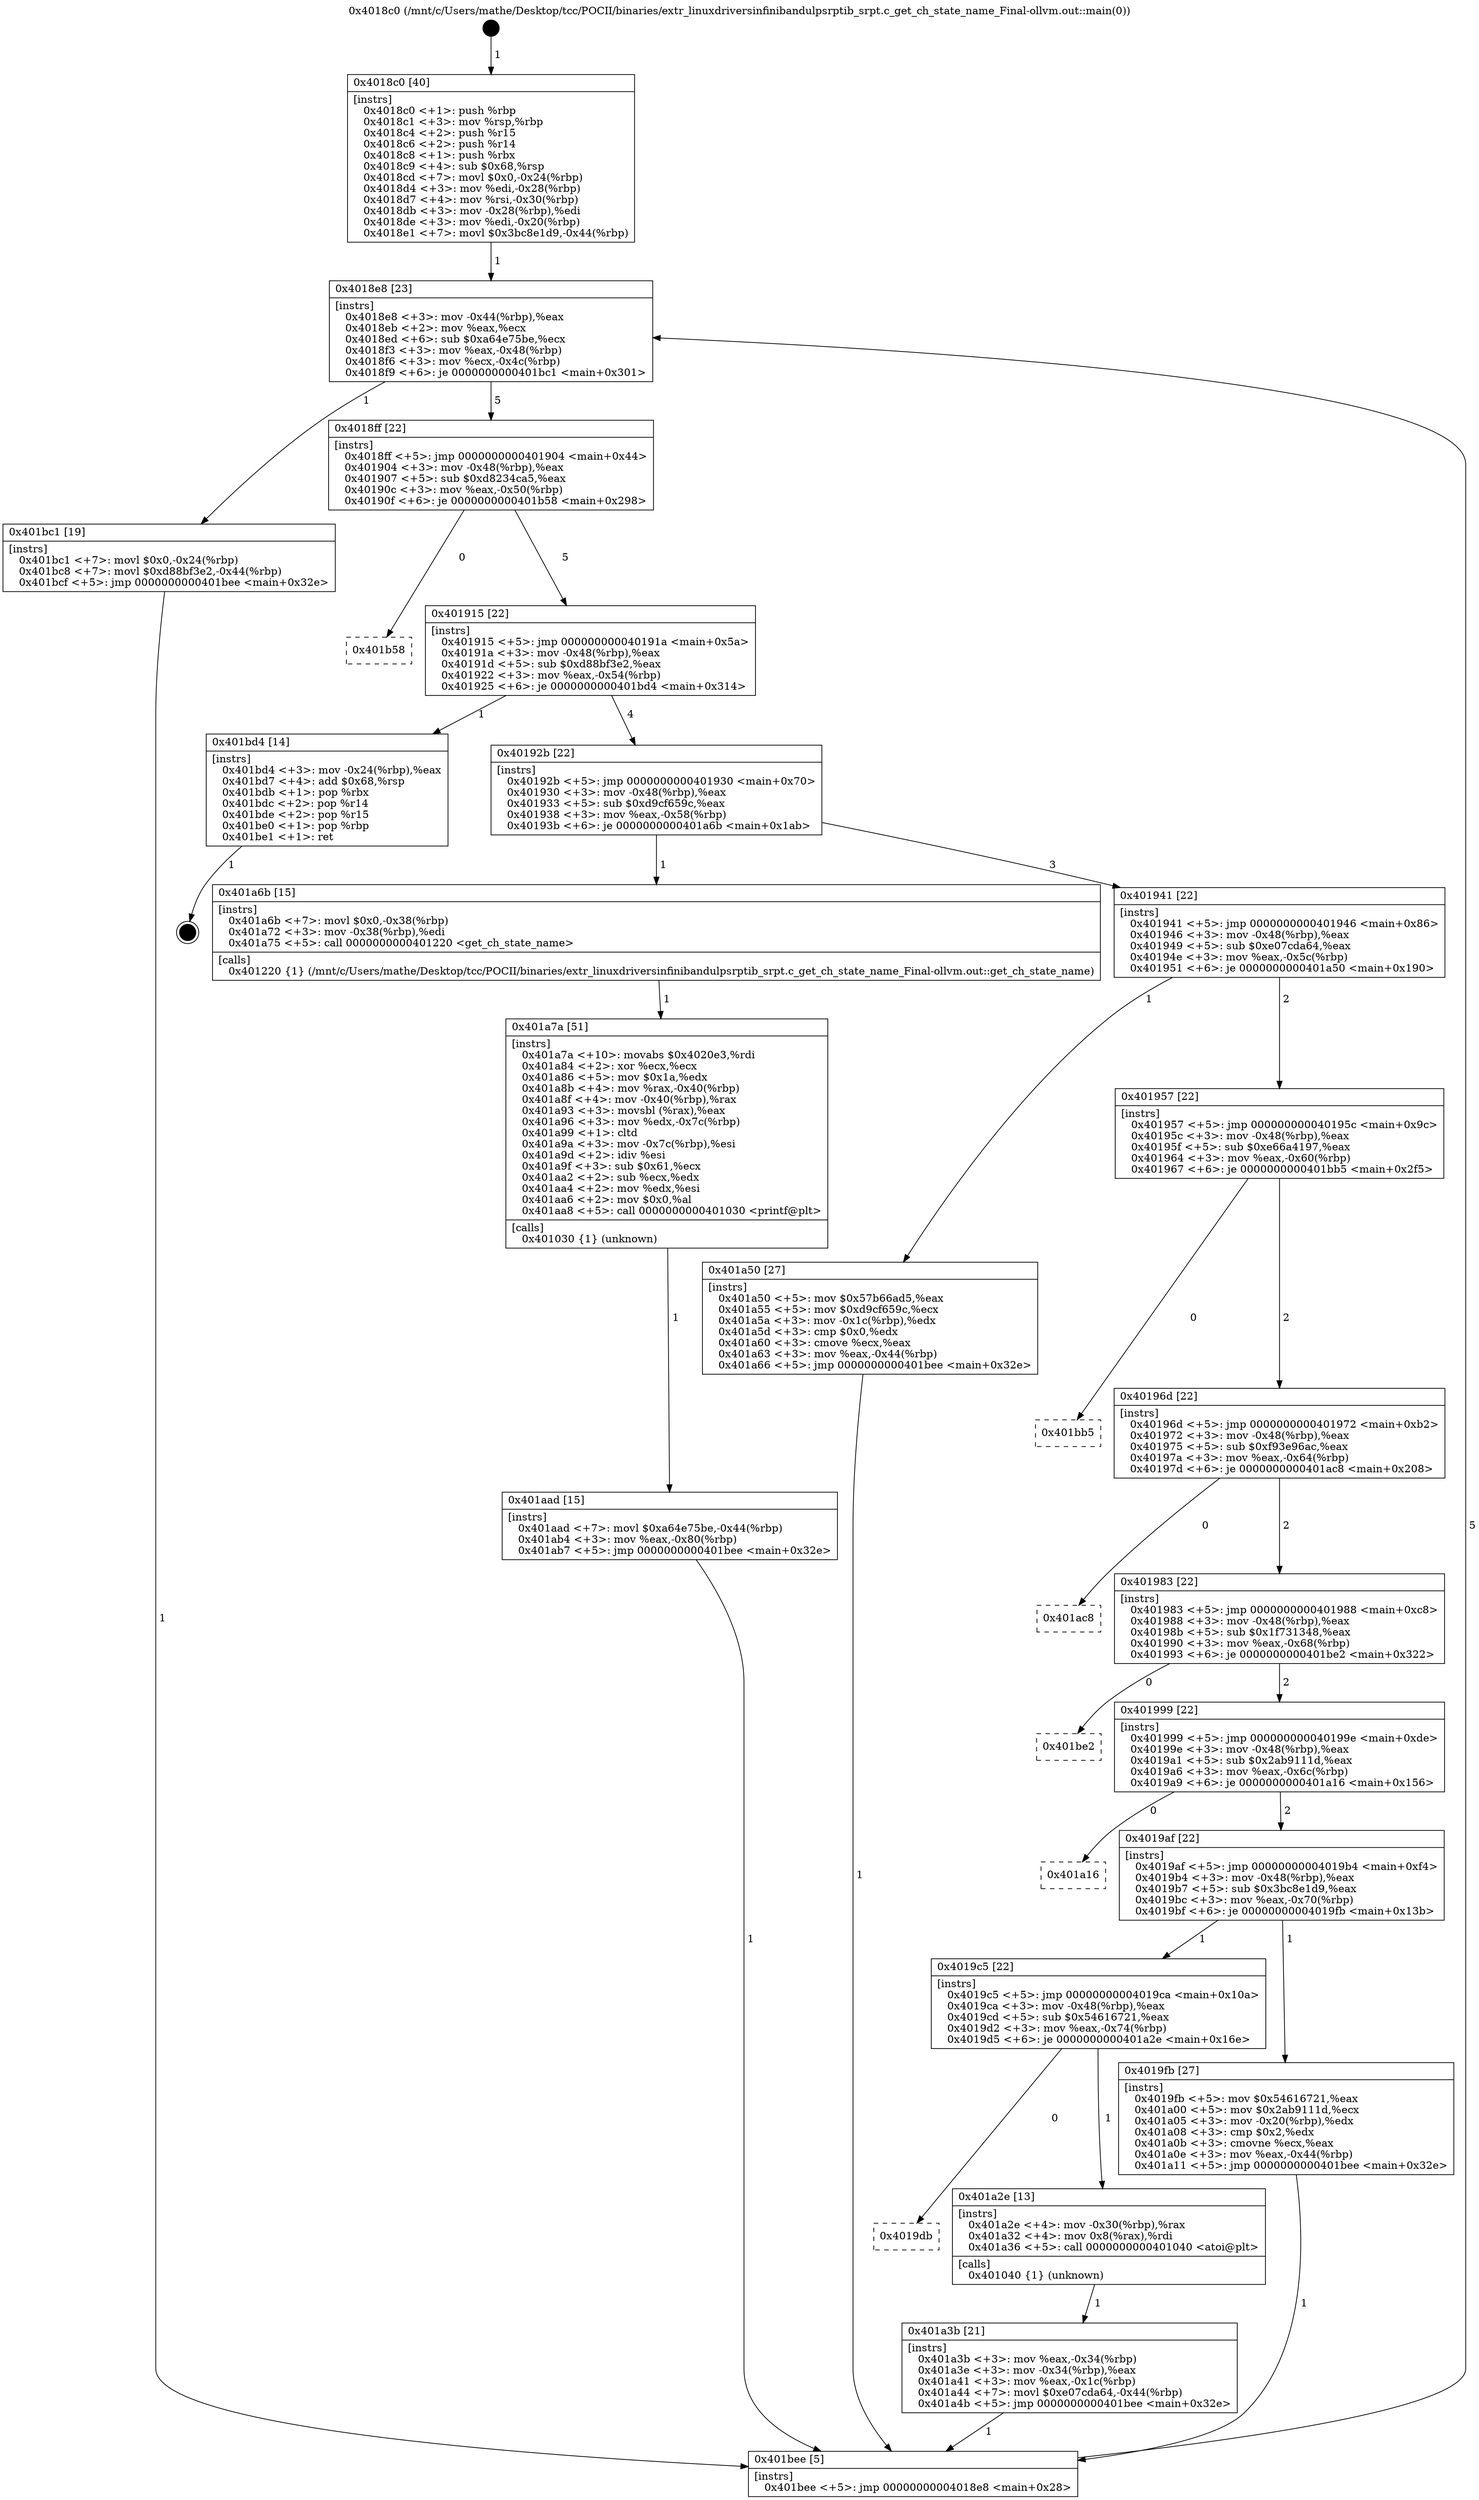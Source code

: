 digraph "0x4018c0" {
  label = "0x4018c0 (/mnt/c/Users/mathe/Desktop/tcc/POCII/binaries/extr_linuxdriversinfinibandulpsrptib_srpt.c_get_ch_state_name_Final-ollvm.out::main(0))"
  labelloc = "t"
  node[shape=record]

  Entry [label="",width=0.3,height=0.3,shape=circle,fillcolor=black,style=filled]
  "0x4018e8" [label="{
     0x4018e8 [23]\l
     | [instrs]\l
     &nbsp;&nbsp;0x4018e8 \<+3\>: mov -0x44(%rbp),%eax\l
     &nbsp;&nbsp;0x4018eb \<+2\>: mov %eax,%ecx\l
     &nbsp;&nbsp;0x4018ed \<+6\>: sub $0xa64e75be,%ecx\l
     &nbsp;&nbsp;0x4018f3 \<+3\>: mov %eax,-0x48(%rbp)\l
     &nbsp;&nbsp;0x4018f6 \<+3\>: mov %ecx,-0x4c(%rbp)\l
     &nbsp;&nbsp;0x4018f9 \<+6\>: je 0000000000401bc1 \<main+0x301\>\l
  }"]
  "0x401bc1" [label="{
     0x401bc1 [19]\l
     | [instrs]\l
     &nbsp;&nbsp;0x401bc1 \<+7\>: movl $0x0,-0x24(%rbp)\l
     &nbsp;&nbsp;0x401bc8 \<+7\>: movl $0xd88bf3e2,-0x44(%rbp)\l
     &nbsp;&nbsp;0x401bcf \<+5\>: jmp 0000000000401bee \<main+0x32e\>\l
  }"]
  "0x4018ff" [label="{
     0x4018ff [22]\l
     | [instrs]\l
     &nbsp;&nbsp;0x4018ff \<+5\>: jmp 0000000000401904 \<main+0x44\>\l
     &nbsp;&nbsp;0x401904 \<+3\>: mov -0x48(%rbp),%eax\l
     &nbsp;&nbsp;0x401907 \<+5\>: sub $0xd8234ca5,%eax\l
     &nbsp;&nbsp;0x40190c \<+3\>: mov %eax,-0x50(%rbp)\l
     &nbsp;&nbsp;0x40190f \<+6\>: je 0000000000401b58 \<main+0x298\>\l
  }"]
  Exit [label="",width=0.3,height=0.3,shape=circle,fillcolor=black,style=filled,peripheries=2]
  "0x401b58" [label="{
     0x401b58\l
  }", style=dashed]
  "0x401915" [label="{
     0x401915 [22]\l
     | [instrs]\l
     &nbsp;&nbsp;0x401915 \<+5\>: jmp 000000000040191a \<main+0x5a\>\l
     &nbsp;&nbsp;0x40191a \<+3\>: mov -0x48(%rbp),%eax\l
     &nbsp;&nbsp;0x40191d \<+5\>: sub $0xd88bf3e2,%eax\l
     &nbsp;&nbsp;0x401922 \<+3\>: mov %eax,-0x54(%rbp)\l
     &nbsp;&nbsp;0x401925 \<+6\>: je 0000000000401bd4 \<main+0x314\>\l
  }"]
  "0x401aad" [label="{
     0x401aad [15]\l
     | [instrs]\l
     &nbsp;&nbsp;0x401aad \<+7\>: movl $0xa64e75be,-0x44(%rbp)\l
     &nbsp;&nbsp;0x401ab4 \<+3\>: mov %eax,-0x80(%rbp)\l
     &nbsp;&nbsp;0x401ab7 \<+5\>: jmp 0000000000401bee \<main+0x32e\>\l
  }"]
  "0x401bd4" [label="{
     0x401bd4 [14]\l
     | [instrs]\l
     &nbsp;&nbsp;0x401bd4 \<+3\>: mov -0x24(%rbp),%eax\l
     &nbsp;&nbsp;0x401bd7 \<+4\>: add $0x68,%rsp\l
     &nbsp;&nbsp;0x401bdb \<+1\>: pop %rbx\l
     &nbsp;&nbsp;0x401bdc \<+2\>: pop %r14\l
     &nbsp;&nbsp;0x401bde \<+2\>: pop %r15\l
     &nbsp;&nbsp;0x401be0 \<+1\>: pop %rbp\l
     &nbsp;&nbsp;0x401be1 \<+1\>: ret\l
  }"]
  "0x40192b" [label="{
     0x40192b [22]\l
     | [instrs]\l
     &nbsp;&nbsp;0x40192b \<+5\>: jmp 0000000000401930 \<main+0x70\>\l
     &nbsp;&nbsp;0x401930 \<+3\>: mov -0x48(%rbp),%eax\l
     &nbsp;&nbsp;0x401933 \<+5\>: sub $0xd9cf659c,%eax\l
     &nbsp;&nbsp;0x401938 \<+3\>: mov %eax,-0x58(%rbp)\l
     &nbsp;&nbsp;0x40193b \<+6\>: je 0000000000401a6b \<main+0x1ab\>\l
  }"]
  "0x401a7a" [label="{
     0x401a7a [51]\l
     | [instrs]\l
     &nbsp;&nbsp;0x401a7a \<+10\>: movabs $0x4020e3,%rdi\l
     &nbsp;&nbsp;0x401a84 \<+2\>: xor %ecx,%ecx\l
     &nbsp;&nbsp;0x401a86 \<+5\>: mov $0x1a,%edx\l
     &nbsp;&nbsp;0x401a8b \<+4\>: mov %rax,-0x40(%rbp)\l
     &nbsp;&nbsp;0x401a8f \<+4\>: mov -0x40(%rbp),%rax\l
     &nbsp;&nbsp;0x401a93 \<+3\>: movsbl (%rax),%eax\l
     &nbsp;&nbsp;0x401a96 \<+3\>: mov %edx,-0x7c(%rbp)\l
     &nbsp;&nbsp;0x401a99 \<+1\>: cltd\l
     &nbsp;&nbsp;0x401a9a \<+3\>: mov -0x7c(%rbp),%esi\l
     &nbsp;&nbsp;0x401a9d \<+2\>: idiv %esi\l
     &nbsp;&nbsp;0x401a9f \<+3\>: sub $0x61,%ecx\l
     &nbsp;&nbsp;0x401aa2 \<+2\>: sub %ecx,%edx\l
     &nbsp;&nbsp;0x401aa4 \<+2\>: mov %edx,%esi\l
     &nbsp;&nbsp;0x401aa6 \<+2\>: mov $0x0,%al\l
     &nbsp;&nbsp;0x401aa8 \<+5\>: call 0000000000401030 \<printf@plt\>\l
     | [calls]\l
     &nbsp;&nbsp;0x401030 \{1\} (unknown)\l
  }"]
  "0x401a6b" [label="{
     0x401a6b [15]\l
     | [instrs]\l
     &nbsp;&nbsp;0x401a6b \<+7\>: movl $0x0,-0x38(%rbp)\l
     &nbsp;&nbsp;0x401a72 \<+3\>: mov -0x38(%rbp),%edi\l
     &nbsp;&nbsp;0x401a75 \<+5\>: call 0000000000401220 \<get_ch_state_name\>\l
     | [calls]\l
     &nbsp;&nbsp;0x401220 \{1\} (/mnt/c/Users/mathe/Desktop/tcc/POCII/binaries/extr_linuxdriversinfinibandulpsrptib_srpt.c_get_ch_state_name_Final-ollvm.out::get_ch_state_name)\l
  }"]
  "0x401941" [label="{
     0x401941 [22]\l
     | [instrs]\l
     &nbsp;&nbsp;0x401941 \<+5\>: jmp 0000000000401946 \<main+0x86\>\l
     &nbsp;&nbsp;0x401946 \<+3\>: mov -0x48(%rbp),%eax\l
     &nbsp;&nbsp;0x401949 \<+5\>: sub $0xe07cda64,%eax\l
     &nbsp;&nbsp;0x40194e \<+3\>: mov %eax,-0x5c(%rbp)\l
     &nbsp;&nbsp;0x401951 \<+6\>: je 0000000000401a50 \<main+0x190\>\l
  }"]
  "0x401a3b" [label="{
     0x401a3b [21]\l
     | [instrs]\l
     &nbsp;&nbsp;0x401a3b \<+3\>: mov %eax,-0x34(%rbp)\l
     &nbsp;&nbsp;0x401a3e \<+3\>: mov -0x34(%rbp),%eax\l
     &nbsp;&nbsp;0x401a41 \<+3\>: mov %eax,-0x1c(%rbp)\l
     &nbsp;&nbsp;0x401a44 \<+7\>: movl $0xe07cda64,-0x44(%rbp)\l
     &nbsp;&nbsp;0x401a4b \<+5\>: jmp 0000000000401bee \<main+0x32e\>\l
  }"]
  "0x401a50" [label="{
     0x401a50 [27]\l
     | [instrs]\l
     &nbsp;&nbsp;0x401a50 \<+5\>: mov $0x57b66ad5,%eax\l
     &nbsp;&nbsp;0x401a55 \<+5\>: mov $0xd9cf659c,%ecx\l
     &nbsp;&nbsp;0x401a5a \<+3\>: mov -0x1c(%rbp),%edx\l
     &nbsp;&nbsp;0x401a5d \<+3\>: cmp $0x0,%edx\l
     &nbsp;&nbsp;0x401a60 \<+3\>: cmove %ecx,%eax\l
     &nbsp;&nbsp;0x401a63 \<+3\>: mov %eax,-0x44(%rbp)\l
     &nbsp;&nbsp;0x401a66 \<+5\>: jmp 0000000000401bee \<main+0x32e\>\l
  }"]
  "0x401957" [label="{
     0x401957 [22]\l
     | [instrs]\l
     &nbsp;&nbsp;0x401957 \<+5\>: jmp 000000000040195c \<main+0x9c\>\l
     &nbsp;&nbsp;0x40195c \<+3\>: mov -0x48(%rbp),%eax\l
     &nbsp;&nbsp;0x40195f \<+5\>: sub $0xe66a4197,%eax\l
     &nbsp;&nbsp;0x401964 \<+3\>: mov %eax,-0x60(%rbp)\l
     &nbsp;&nbsp;0x401967 \<+6\>: je 0000000000401bb5 \<main+0x2f5\>\l
  }"]
  "0x4019db" [label="{
     0x4019db\l
  }", style=dashed]
  "0x401bb5" [label="{
     0x401bb5\l
  }", style=dashed]
  "0x40196d" [label="{
     0x40196d [22]\l
     | [instrs]\l
     &nbsp;&nbsp;0x40196d \<+5\>: jmp 0000000000401972 \<main+0xb2\>\l
     &nbsp;&nbsp;0x401972 \<+3\>: mov -0x48(%rbp),%eax\l
     &nbsp;&nbsp;0x401975 \<+5\>: sub $0xf93e96ac,%eax\l
     &nbsp;&nbsp;0x40197a \<+3\>: mov %eax,-0x64(%rbp)\l
     &nbsp;&nbsp;0x40197d \<+6\>: je 0000000000401ac8 \<main+0x208\>\l
  }"]
  "0x401a2e" [label="{
     0x401a2e [13]\l
     | [instrs]\l
     &nbsp;&nbsp;0x401a2e \<+4\>: mov -0x30(%rbp),%rax\l
     &nbsp;&nbsp;0x401a32 \<+4\>: mov 0x8(%rax),%rdi\l
     &nbsp;&nbsp;0x401a36 \<+5\>: call 0000000000401040 \<atoi@plt\>\l
     | [calls]\l
     &nbsp;&nbsp;0x401040 \{1\} (unknown)\l
  }"]
  "0x401ac8" [label="{
     0x401ac8\l
  }", style=dashed]
  "0x401983" [label="{
     0x401983 [22]\l
     | [instrs]\l
     &nbsp;&nbsp;0x401983 \<+5\>: jmp 0000000000401988 \<main+0xc8\>\l
     &nbsp;&nbsp;0x401988 \<+3\>: mov -0x48(%rbp),%eax\l
     &nbsp;&nbsp;0x40198b \<+5\>: sub $0x1f731348,%eax\l
     &nbsp;&nbsp;0x401990 \<+3\>: mov %eax,-0x68(%rbp)\l
     &nbsp;&nbsp;0x401993 \<+6\>: je 0000000000401be2 \<main+0x322\>\l
  }"]
  "0x4018c0" [label="{
     0x4018c0 [40]\l
     | [instrs]\l
     &nbsp;&nbsp;0x4018c0 \<+1\>: push %rbp\l
     &nbsp;&nbsp;0x4018c1 \<+3\>: mov %rsp,%rbp\l
     &nbsp;&nbsp;0x4018c4 \<+2\>: push %r15\l
     &nbsp;&nbsp;0x4018c6 \<+2\>: push %r14\l
     &nbsp;&nbsp;0x4018c8 \<+1\>: push %rbx\l
     &nbsp;&nbsp;0x4018c9 \<+4\>: sub $0x68,%rsp\l
     &nbsp;&nbsp;0x4018cd \<+7\>: movl $0x0,-0x24(%rbp)\l
     &nbsp;&nbsp;0x4018d4 \<+3\>: mov %edi,-0x28(%rbp)\l
     &nbsp;&nbsp;0x4018d7 \<+4\>: mov %rsi,-0x30(%rbp)\l
     &nbsp;&nbsp;0x4018db \<+3\>: mov -0x28(%rbp),%edi\l
     &nbsp;&nbsp;0x4018de \<+3\>: mov %edi,-0x20(%rbp)\l
     &nbsp;&nbsp;0x4018e1 \<+7\>: movl $0x3bc8e1d9,-0x44(%rbp)\l
  }"]
  "0x401be2" [label="{
     0x401be2\l
  }", style=dashed]
  "0x401999" [label="{
     0x401999 [22]\l
     | [instrs]\l
     &nbsp;&nbsp;0x401999 \<+5\>: jmp 000000000040199e \<main+0xde\>\l
     &nbsp;&nbsp;0x40199e \<+3\>: mov -0x48(%rbp),%eax\l
     &nbsp;&nbsp;0x4019a1 \<+5\>: sub $0x2ab9111d,%eax\l
     &nbsp;&nbsp;0x4019a6 \<+3\>: mov %eax,-0x6c(%rbp)\l
     &nbsp;&nbsp;0x4019a9 \<+6\>: je 0000000000401a16 \<main+0x156\>\l
  }"]
  "0x401bee" [label="{
     0x401bee [5]\l
     | [instrs]\l
     &nbsp;&nbsp;0x401bee \<+5\>: jmp 00000000004018e8 \<main+0x28\>\l
  }"]
  "0x401a16" [label="{
     0x401a16\l
  }", style=dashed]
  "0x4019af" [label="{
     0x4019af [22]\l
     | [instrs]\l
     &nbsp;&nbsp;0x4019af \<+5\>: jmp 00000000004019b4 \<main+0xf4\>\l
     &nbsp;&nbsp;0x4019b4 \<+3\>: mov -0x48(%rbp),%eax\l
     &nbsp;&nbsp;0x4019b7 \<+5\>: sub $0x3bc8e1d9,%eax\l
     &nbsp;&nbsp;0x4019bc \<+3\>: mov %eax,-0x70(%rbp)\l
     &nbsp;&nbsp;0x4019bf \<+6\>: je 00000000004019fb \<main+0x13b\>\l
  }"]
  "0x4019c5" [label="{
     0x4019c5 [22]\l
     | [instrs]\l
     &nbsp;&nbsp;0x4019c5 \<+5\>: jmp 00000000004019ca \<main+0x10a\>\l
     &nbsp;&nbsp;0x4019ca \<+3\>: mov -0x48(%rbp),%eax\l
     &nbsp;&nbsp;0x4019cd \<+5\>: sub $0x54616721,%eax\l
     &nbsp;&nbsp;0x4019d2 \<+3\>: mov %eax,-0x74(%rbp)\l
     &nbsp;&nbsp;0x4019d5 \<+6\>: je 0000000000401a2e \<main+0x16e\>\l
  }"]
  "0x4019fb" [label="{
     0x4019fb [27]\l
     | [instrs]\l
     &nbsp;&nbsp;0x4019fb \<+5\>: mov $0x54616721,%eax\l
     &nbsp;&nbsp;0x401a00 \<+5\>: mov $0x2ab9111d,%ecx\l
     &nbsp;&nbsp;0x401a05 \<+3\>: mov -0x20(%rbp),%edx\l
     &nbsp;&nbsp;0x401a08 \<+3\>: cmp $0x2,%edx\l
     &nbsp;&nbsp;0x401a0b \<+3\>: cmovne %ecx,%eax\l
     &nbsp;&nbsp;0x401a0e \<+3\>: mov %eax,-0x44(%rbp)\l
     &nbsp;&nbsp;0x401a11 \<+5\>: jmp 0000000000401bee \<main+0x32e\>\l
  }"]
  Entry -> "0x4018c0" [label=" 1"]
  "0x4018e8" -> "0x401bc1" [label=" 1"]
  "0x4018e8" -> "0x4018ff" [label=" 5"]
  "0x401bd4" -> Exit [label=" 1"]
  "0x4018ff" -> "0x401b58" [label=" 0"]
  "0x4018ff" -> "0x401915" [label=" 5"]
  "0x401bc1" -> "0x401bee" [label=" 1"]
  "0x401915" -> "0x401bd4" [label=" 1"]
  "0x401915" -> "0x40192b" [label=" 4"]
  "0x401aad" -> "0x401bee" [label=" 1"]
  "0x40192b" -> "0x401a6b" [label=" 1"]
  "0x40192b" -> "0x401941" [label=" 3"]
  "0x401a7a" -> "0x401aad" [label=" 1"]
  "0x401941" -> "0x401a50" [label=" 1"]
  "0x401941" -> "0x401957" [label=" 2"]
  "0x401a6b" -> "0x401a7a" [label=" 1"]
  "0x401957" -> "0x401bb5" [label=" 0"]
  "0x401957" -> "0x40196d" [label=" 2"]
  "0x401a50" -> "0x401bee" [label=" 1"]
  "0x40196d" -> "0x401ac8" [label=" 0"]
  "0x40196d" -> "0x401983" [label=" 2"]
  "0x401a3b" -> "0x401bee" [label=" 1"]
  "0x401983" -> "0x401be2" [label=" 0"]
  "0x401983" -> "0x401999" [label=" 2"]
  "0x4019c5" -> "0x4019db" [label=" 0"]
  "0x401999" -> "0x401a16" [label=" 0"]
  "0x401999" -> "0x4019af" [label=" 2"]
  "0x4019c5" -> "0x401a2e" [label=" 1"]
  "0x4019af" -> "0x4019fb" [label=" 1"]
  "0x4019af" -> "0x4019c5" [label=" 1"]
  "0x4019fb" -> "0x401bee" [label=" 1"]
  "0x4018c0" -> "0x4018e8" [label=" 1"]
  "0x401bee" -> "0x4018e8" [label=" 5"]
  "0x401a2e" -> "0x401a3b" [label=" 1"]
}
